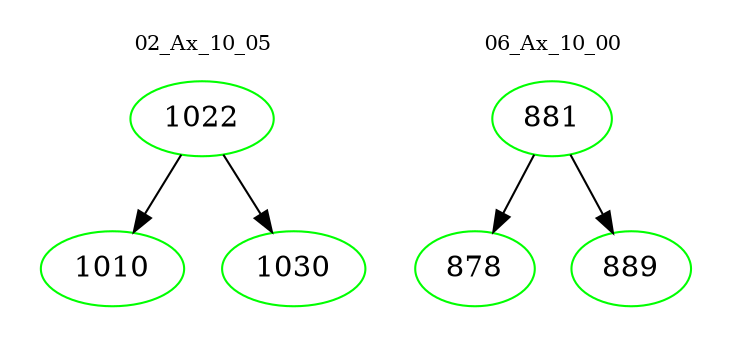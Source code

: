 digraph{
subgraph cluster_0 {
color = white
label = "02_Ax_10_05";
fontsize=10;
T0_1022 [label="1022", color="green"]
T0_1022 -> T0_1010 [color="black"]
T0_1010 [label="1010", color="green"]
T0_1022 -> T0_1030 [color="black"]
T0_1030 [label="1030", color="green"]
}
subgraph cluster_1 {
color = white
label = "06_Ax_10_00";
fontsize=10;
T1_881 [label="881", color="green"]
T1_881 -> T1_878 [color="black"]
T1_878 [label="878", color="green"]
T1_881 -> T1_889 [color="black"]
T1_889 [label="889", color="green"]
}
}
